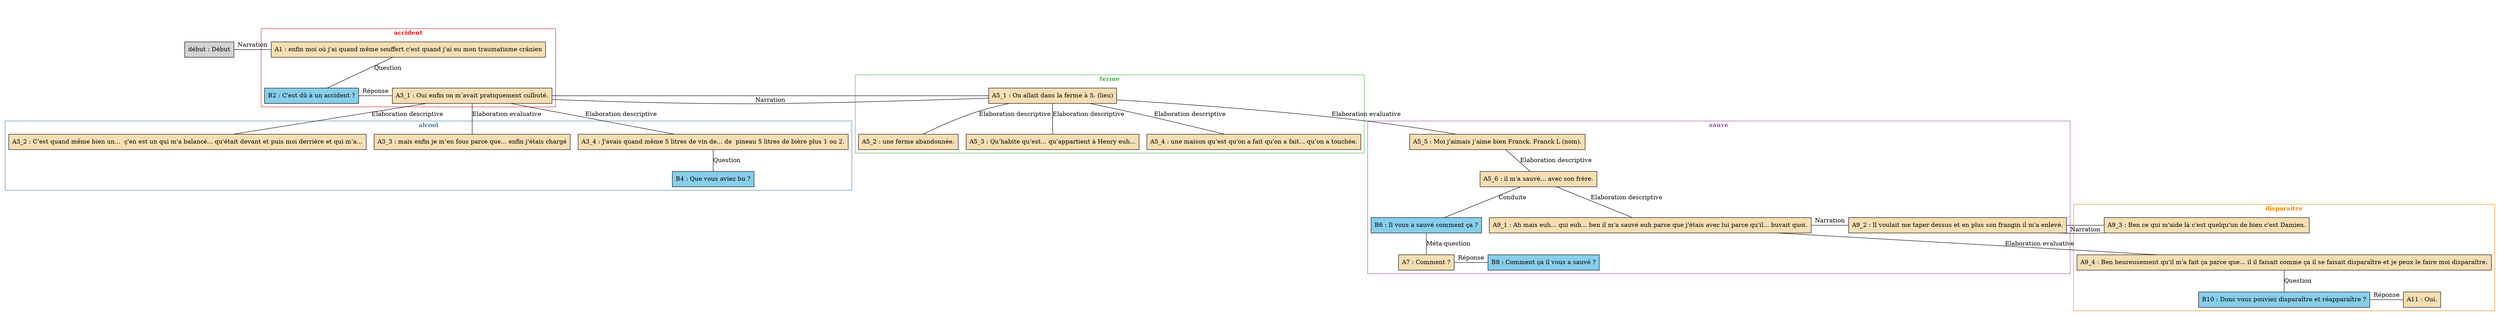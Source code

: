 digraph C01 {
	node [shape=box style=filled]
	newrank=true
	zero [style=invis]
	"début" [label="début : Début"]
	A1 [label="A1 : enfin moi où j'ai quand même souffert c'est quand j'ai eu mon traumatisme crânien" fillcolor=wheat]
	B2 [label="B2 : C'est dû à un accident ?" fillcolor=skyblue]
	A3_1 [label="A3_1 : Oui enfin on m’avait pratiquement culbuté." fillcolor=wheat]
	A3_2 [label="A3_2 : C’est quand même bien un...  ç'en est un qui m'a balancé... qu'était devant et puis moi derrière et qui m’a..." fillcolor=wheat]
	A3_3 [label="A3_3 : mais enfin je m’en fous parce que... enfin j'étais chargé" fillcolor=wheat]
	A3_4 [label="A3_4 : J'avais quand même 5 litres de vin de... de  pineau 5 litres de bière plus 1 ou 2." fillcolor=wheat]
	B4 [label="B4 : Que vous aviez bu ?" fillcolor=skyblue]
	A5_1 [label="A5_1 : On allait dans la ferme à S. (lieu)" fillcolor=wheat]
	A5_2 [label="A5_2 : une ferme abandonnée." fillcolor=wheat]
	A5_3 [label="A5_3 : Qu’habite qu’est... qu’appartient à Henry euh..." fillcolor=wheat]
	A5_4 [label="A5_4 : une maison qu’est qu'on a fait qu'on a fait... qu’on a touchée." fillcolor=wheat]
	A5_5 [label="A5_5 : Moi j'aimais j’aime bien Franck. Franck L (nom)." fillcolor=wheat]
	A5_6 [label="A5_6 : il m'a sauvé... avec son frère." fillcolor=wheat]
	B6 [label="B6 : Il vous a sauvé comment ça ?" fillcolor=skyblue]
	A7 [label="A7 : Comment ?" fillcolor=wheat]
	B8 [label="B8 : Comment ça il vous a sauvé ?" fillcolor=skyblue]
	A9_1 [label="A9_1 : Ah mais euh... qui euh... ben il m'a sauvé euh parce que j'étais avec lui parce qu'il... buvait quoi." fillcolor=wheat]
	A9_2 [label="A9_2 : Il voulait me taper dessus et en plus son frangin il m'a enlevé." fillcolor=wheat]
	A9_3 [label="A9_3 : Ben ce qui m'aide là c'est quelqu'un de bien c'est Damien." fillcolor=wheat]
	A9_4 [label="A9_4 : Ben heureusement qu'il m'a fait ça parce que... il il faisait comme ça il se faisait disparaître et je peux le faire moi disparaître." fillcolor=wheat]
	B10 [label="B10 : Donc vous pouviez disparaître et réapparaître ?" fillcolor=skyblue]
	A11 [label="A11 : Oui." fillcolor=wheat]
	zero -> "début" [label="" style=invis]
	A1 -> B2 [label=Question dir=none weight=2]
	A1 -> A3_1 [style=invis weight=1]
	B2 -> A3_1 [label="Réponse" constraint=false dir=none]
	A3_1 -> A3_2 [label="Elaboration descriptive" dir=none weight=2]
	A3_1 -> A3_4 [label="Elaboration descriptive" dir=none weight=2]
	A3_1 -> A3_3 [label="Elaboration evaluative" dir=none weight=2]
	A3_4 -> B4 [label=Question dir=none weight=2]
	A1 -> A5_1 [style=invis weight=1]
	A3_1 -> A5_1 [label=Narration constraint=false dir=none]
	A5_1 -> A5_2 [label="Elaboration descriptive" dir=none weight=2]
	A5_1 -> A5_3 [label="Elaboration descriptive" dir=none weight=2]
	A5_1 -> A5_4 [label="Elaboration descriptive" dir=none weight=2]
	A5_1 -> A5_5 [label="Elaboration evaluative" dir=none weight=2]
	A5_5 -> A5_6 [label="Elaboration descriptive" dir=none weight=2]
	A5_6 -> B6 [label=Conduite dir=none weight=2]
	B6 -> A7 [label="Méta-question" dir=none weight=2]
	B6 -> B8 [style=invis weight=1]
	A7 -> B8 [label="Réponse" constraint=false dir=none]
	A5_6 -> A9_1 [label="Elaboration descriptive" dir=none weight=2]
	A5_6 -> A9_2 [style=invis weight=1]
	A9_1 -> A9_2 [label=Narration constraint=false dir=none]
	A5_6 -> A9_3 [style=invis weight=1]
	A9_2 -> A9_3 [label=Narration constraint=false dir=none]
	A9_1 -> A9_4 [label="Elaboration evaluative" dir=none weight=2]
	A9_4 -> B10 [label=Question dir=none weight=2]
	A9_4 -> A11 [style=invis weight=1]
	B10 -> A11 [label="Réponse" constraint=false dir=none]
	zero -> A1 [style=invis weight=1]
	"début" -> A1 [label=Narration constraint=false dir=none]
	subgraph cluster_1 {
		label=<<B>accident</B>>
		colorscheme=set19
		color=1
		fontcolor=1
		A1
		B2
		A3_1
	}
	subgraph cluster_2 {
		label=<<B>alcool</B>>
		colorscheme=set19
		color=2
		fontcolor=2
		A3_2
		A3_3
		A3_4
		B4
	}
	subgraph cluster_3 {
		label=<<B>ferme</B>>
		colorscheme=set19
		color=3
		fontcolor=3
		A5_1
		A5_2
		A5_3
		A5_4
	}
	subgraph cluster_4 {
		label=<<B>sauvé</B>>
		colorscheme=set19
		color=4
		fontcolor=4
		A5_5
		A5_6
		B6
		A7
		B8
		A9_1
		A9_2
	}
	subgraph cluster_5 {
		label=<<B>disparaitre</B>>
		colorscheme=set19
		color=5
		fontcolor=5
		A9_3
		A9_4
		B10
		A11
	}
}
